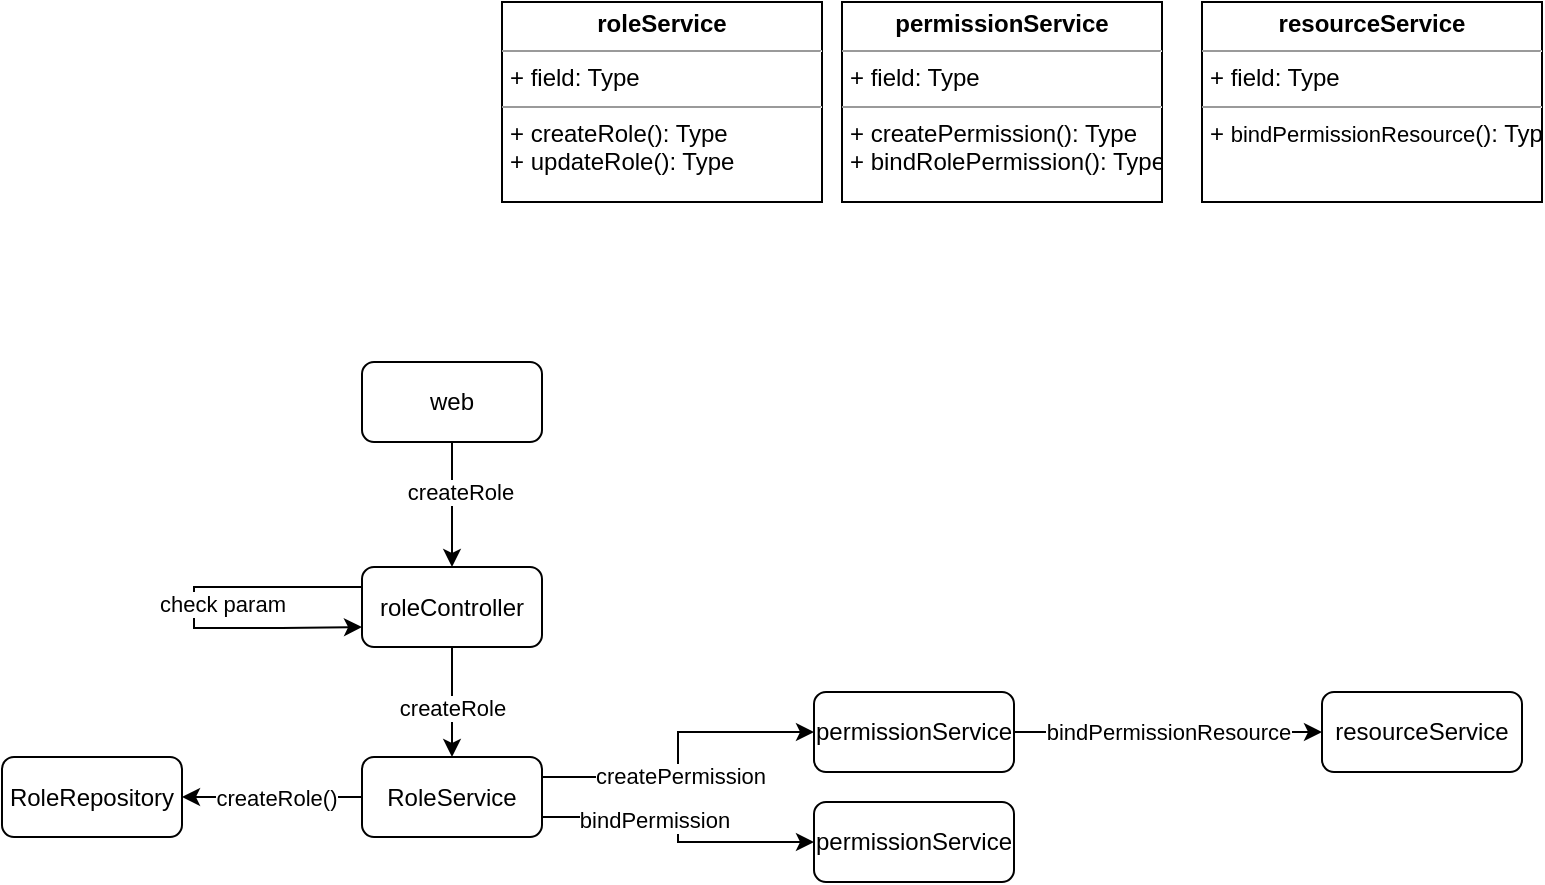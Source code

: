 <mxfile version="16.2.2" type="github">
  <diagram id="Lecb5YTUXgQ9bfZf-A8x" name="Page-1">
    <mxGraphModel dx="937" dy="525" grid="1" gridSize="10" guides="1" tooltips="1" connect="1" arrows="1" fold="1" page="1" pageScale="1" pageWidth="827" pageHeight="1169" math="0" shadow="0">
      <root>
        <mxCell id="0" />
        <mxCell id="1" parent="0" />
        <mxCell id="Gfb8r4W2IXasRSdZ64gj-91" value="&lt;p style=&quot;margin: 0px ; margin-top: 4px ; text-align: center&quot;&gt;&lt;b&gt;permissionService&lt;/b&gt;&lt;/p&gt;&lt;hr size=&quot;1&quot;&gt;&lt;p style=&quot;margin: 0px ; margin-left: 4px&quot;&gt;+ field: Type&lt;/p&gt;&lt;hr size=&quot;1&quot;&gt;&lt;p style=&quot;margin: 0px ; margin-left: 4px&quot;&gt;+ createPermission(): Type&lt;/p&gt;&lt;p style=&quot;margin: 0px ; margin-left: 4px&quot;&gt;+ bindRolePermission(): Type&lt;br&gt;&lt;/p&gt;" style="verticalAlign=top;align=left;overflow=fill;fontSize=12;fontFamily=Helvetica;html=1;" parent="1" vertex="1">
          <mxGeometry x="450" y="10" width="160" height="100" as="geometry" />
        </mxCell>
        <mxCell id="Gfb8r4W2IXasRSdZ64gj-50" value="&lt;p style=&quot;margin: 0px ; margin-top: 4px ; text-align: center&quot;&gt;&lt;b&gt;resourceService&lt;/b&gt;&lt;/p&gt;&lt;hr size=&quot;1&quot;&gt;&lt;p style=&quot;margin: 0px ; margin-left: 4px&quot;&gt;+ field: Type&lt;/p&gt;&lt;hr size=&quot;1&quot;&gt;&lt;p style=&quot;margin: 0px ; margin-left: 4px&quot;&gt;&lt;span&gt;+&amp;nbsp;&lt;/span&gt;&lt;span style=&quot;font-size: 11px ; text-align: center ; background-color: rgb(255 , 255 , 255)&quot;&gt;bindPermissionResource&lt;/span&gt;&lt;span&gt;(): Type&lt;/span&gt;&lt;br&gt;&lt;/p&gt;" style="verticalAlign=top;align=left;overflow=fill;fontSize=12;fontFamily=Helvetica;html=1;" parent="1" vertex="1">
          <mxGeometry x="630" y="10" width="170" height="100" as="geometry" />
        </mxCell>
        <mxCell id="Gfb8r4W2IXasRSdZ64gj-131" value="&lt;p style=&quot;margin: 0px ; margin-top: 4px ; text-align: center&quot;&gt;&lt;b&gt;roleService&lt;/b&gt;&lt;/p&gt;&lt;hr size=&quot;1&quot;&gt;&lt;p style=&quot;margin: 0px ; margin-left: 4px&quot;&gt;+ field: Type&lt;/p&gt;&lt;hr size=&quot;1&quot;&gt;&lt;p style=&quot;margin: 0px ; margin-left: 4px&quot;&gt;+ createRole(): Type&lt;/p&gt;&lt;p style=&quot;margin: 0px ; margin-left: 4px&quot;&gt;+ updateRole(): Type&lt;br&gt;&lt;/p&gt;" style="verticalAlign=top;align=left;overflow=fill;fontSize=12;fontFamily=Helvetica;html=1;" parent="1" vertex="1">
          <mxGeometry x="280" y="10" width="160" height="100" as="geometry" />
        </mxCell>
        <mxCell id="Gfb8r4W2IXasRSdZ64gj-1" value="web" style="rounded=1;whiteSpace=wrap;html=1;" parent="1" vertex="1">
          <mxGeometry x="210" y="190" width="90" height="40" as="geometry" />
        </mxCell>
        <mxCell id="Gfb8r4W2IXasRSdZ64gj-68" style="edgeStyle=orthogonalEdgeStyle;rounded=0;orthogonalLoop=1;jettySize=auto;html=1;exitX=0;exitY=0.25;exitDx=0;exitDy=0;entryX=0;entryY=0.75;entryDx=0;entryDy=0;" parent="1" source="Gfb8r4W2IXasRSdZ64gj-2" target="Gfb8r4W2IXasRSdZ64gj-2" edge="1">
          <mxGeometry relative="1" as="geometry">
            <mxPoint x="170" y="300" as="targetPoint" />
            <mxPoint x="125" y="300" as="sourcePoint" />
            <Array as="points">
              <mxPoint x="126" y="303" />
              <mxPoint x="126" y="323" />
              <mxPoint x="170" y="323" />
            </Array>
          </mxGeometry>
        </mxCell>
        <mxCell id="Gfb8r4W2IXasRSdZ64gj-69" value="check param" style="edgeLabel;html=1;align=center;verticalAlign=middle;resizable=0;points=[];" parent="Gfb8r4W2IXasRSdZ64gj-68" vertex="1" connectable="0">
          <mxGeometry x="-0.204" y="-3" relative="1" as="geometry">
            <mxPoint x="5" y="11" as="offset" />
          </mxGeometry>
        </mxCell>
        <mxCell id="Gfb8r4W2IXasRSdZ64gj-2" value="roleController" style="rounded=1;whiteSpace=wrap;html=1;" parent="1" vertex="1">
          <mxGeometry x="210" y="292.5" width="90" height="40" as="geometry" />
        </mxCell>
        <mxCell id="Gfb8r4W2IXasRSdZ64gj-3" style="edgeStyle=orthogonalEdgeStyle;rounded=0;orthogonalLoop=1;jettySize=auto;html=1;exitX=0.5;exitY=1;exitDx=0;exitDy=0;entryX=0.5;entryY=0;entryDx=0;entryDy=0;" parent="1" source="Gfb8r4W2IXasRSdZ64gj-1" target="Gfb8r4W2IXasRSdZ64gj-2" edge="1">
          <mxGeometry relative="1" as="geometry" />
        </mxCell>
        <mxCell id="Gfb8r4W2IXasRSdZ64gj-4" value="createRole" style="edgeLabel;html=1;align=center;verticalAlign=middle;resizable=0;points=[];" parent="Gfb8r4W2IXasRSdZ64gj-3" vertex="1" connectable="0">
          <mxGeometry x="-0.21" relative="1" as="geometry">
            <mxPoint x="4" as="offset" />
          </mxGeometry>
        </mxCell>
        <mxCell id="dYymay2B3Ynfmi_B4KFz-6" style="edgeStyle=orthogonalEdgeStyle;rounded=0;orthogonalLoop=1;jettySize=auto;html=1;exitX=1;exitY=0.75;exitDx=0;exitDy=0;entryX=0;entryY=0.5;entryDx=0;entryDy=0;" edge="1" parent="1" source="Gfb8r4W2IXasRSdZ64gj-5" target="dYymay2B3Ynfmi_B4KFz-5">
          <mxGeometry relative="1" as="geometry" />
        </mxCell>
        <mxCell id="dYymay2B3Ynfmi_B4KFz-8" value="bindPermission" style="edgeLabel;html=1;align=center;verticalAlign=middle;resizable=0;points=[];" vertex="1" connectable="0" parent="dYymay2B3Ynfmi_B4KFz-6">
          <mxGeometry x="-0.393" y="-1" relative="1" as="geometry">
            <mxPoint x="11" as="offset" />
          </mxGeometry>
        </mxCell>
        <mxCell id="Gfb8r4W2IXasRSdZ64gj-5" value="RoleService" style="rounded=1;whiteSpace=wrap;html=1;" parent="1" vertex="1">
          <mxGeometry x="210" y="387.5" width="90" height="40" as="geometry" />
        </mxCell>
        <mxCell id="Gfb8r4W2IXasRSdZ64gj-6" style="edgeStyle=orthogonalEdgeStyle;rounded=0;orthogonalLoop=1;jettySize=auto;html=1;exitX=0.5;exitY=1;exitDx=0;exitDy=0;" parent="1" source="Gfb8r4W2IXasRSdZ64gj-2" target="Gfb8r4W2IXasRSdZ64gj-5" edge="1">
          <mxGeometry relative="1" as="geometry" />
        </mxCell>
        <mxCell id="Gfb8r4W2IXasRSdZ64gj-10" value="createRole" style="edgeLabel;html=1;align=center;verticalAlign=middle;resizable=0;points=[];" parent="Gfb8r4W2IXasRSdZ64gj-6" vertex="1" connectable="0">
          <mxGeometry x="0.226" y="-3" relative="1" as="geometry">
            <mxPoint x="3" y="-3" as="offset" />
          </mxGeometry>
        </mxCell>
        <mxCell id="Gfb8r4W2IXasRSdZ64gj-11" value="RoleRepository" style="rounded=1;whiteSpace=wrap;html=1;" parent="1" vertex="1">
          <mxGeometry x="30" y="387.5" width="90" height="40" as="geometry" />
        </mxCell>
        <mxCell id="Gfb8r4W2IXasRSdZ64gj-20" style="edgeStyle=orthogonalEdgeStyle;rounded=0;orthogonalLoop=1;jettySize=auto;html=1;exitX=0;exitY=0.5;exitDx=0;exitDy=0;" parent="1" source="Gfb8r4W2IXasRSdZ64gj-5" target="Gfb8r4W2IXasRSdZ64gj-11" edge="1">
          <mxGeometry relative="1" as="geometry">
            <mxPoint x="126" y="408" as="targetPoint" />
            <Array as="points" />
          </mxGeometry>
        </mxCell>
        <mxCell id="Gfb8r4W2IXasRSdZ64gj-21" value="createRole()" style="edgeLabel;html=1;align=center;verticalAlign=middle;resizable=0;points=[];" parent="Gfb8r4W2IXasRSdZ64gj-20" vertex="1" connectable="0">
          <mxGeometry x="-0.35" y="-2" relative="1" as="geometry">
            <mxPoint x="-14" y="2" as="offset" />
          </mxGeometry>
        </mxCell>
        <mxCell id="dYymay2B3Ynfmi_B4KFz-14" style="edgeStyle=orthogonalEdgeStyle;rounded=0;orthogonalLoop=1;jettySize=auto;html=1;exitX=1;exitY=0.5;exitDx=0;exitDy=0;entryX=0;entryY=0.5;entryDx=0;entryDy=0;" edge="1" parent="1" source="Gfb8r4W2IXasRSdZ64gj-53" target="dYymay2B3Ynfmi_B4KFz-13">
          <mxGeometry relative="1" as="geometry" />
        </mxCell>
        <mxCell id="dYymay2B3Ynfmi_B4KFz-15" value="bindPermissionResource" style="edgeLabel;html=1;align=center;verticalAlign=middle;resizable=0;points=[];" vertex="1" connectable="0" parent="dYymay2B3Ynfmi_B4KFz-14">
          <mxGeometry x="-0.335" relative="1" as="geometry">
            <mxPoint x="26" as="offset" />
          </mxGeometry>
        </mxCell>
        <mxCell id="Gfb8r4W2IXasRSdZ64gj-53" value="permissionService" style="rounded=1;whiteSpace=wrap;html=1;" parent="1" vertex="1">
          <mxGeometry x="436" y="355" width="100" height="40" as="geometry" />
        </mxCell>
        <mxCell id="Gfb8r4W2IXasRSdZ64gj-80" style="edgeStyle=orthogonalEdgeStyle;rounded=0;orthogonalLoop=1;jettySize=auto;html=1;exitX=1;exitY=0.25;exitDx=0;exitDy=0;entryX=0;entryY=0.5;entryDx=0;entryDy=0;" parent="1" source="Gfb8r4W2IXasRSdZ64gj-5" target="Gfb8r4W2IXasRSdZ64gj-53" edge="1">
          <mxGeometry relative="1" as="geometry">
            <mxPoint x="436" y="407.5" as="sourcePoint" />
            <mxPoint x="436" y="397" as="targetPoint" />
          </mxGeometry>
        </mxCell>
        <mxCell id="dYymay2B3Ynfmi_B4KFz-4" value="createPermission" style="edgeLabel;html=1;align=center;verticalAlign=middle;resizable=0;points=[];" vertex="1" connectable="0" parent="Gfb8r4W2IXasRSdZ64gj-80">
          <mxGeometry x="-0.233" y="1" relative="1" as="geometry">
            <mxPoint x="8" as="offset" />
          </mxGeometry>
        </mxCell>
        <mxCell id="dYymay2B3Ynfmi_B4KFz-5" value="permissionService" style="rounded=1;whiteSpace=wrap;html=1;" vertex="1" parent="1">
          <mxGeometry x="436" y="410" width="100" height="40" as="geometry" />
        </mxCell>
        <mxCell id="dYymay2B3Ynfmi_B4KFz-13" value="resourceService" style="rounded=1;whiteSpace=wrap;html=1;" vertex="1" parent="1">
          <mxGeometry x="690" y="355" width="100" height="40" as="geometry" />
        </mxCell>
      </root>
    </mxGraphModel>
  </diagram>
</mxfile>

